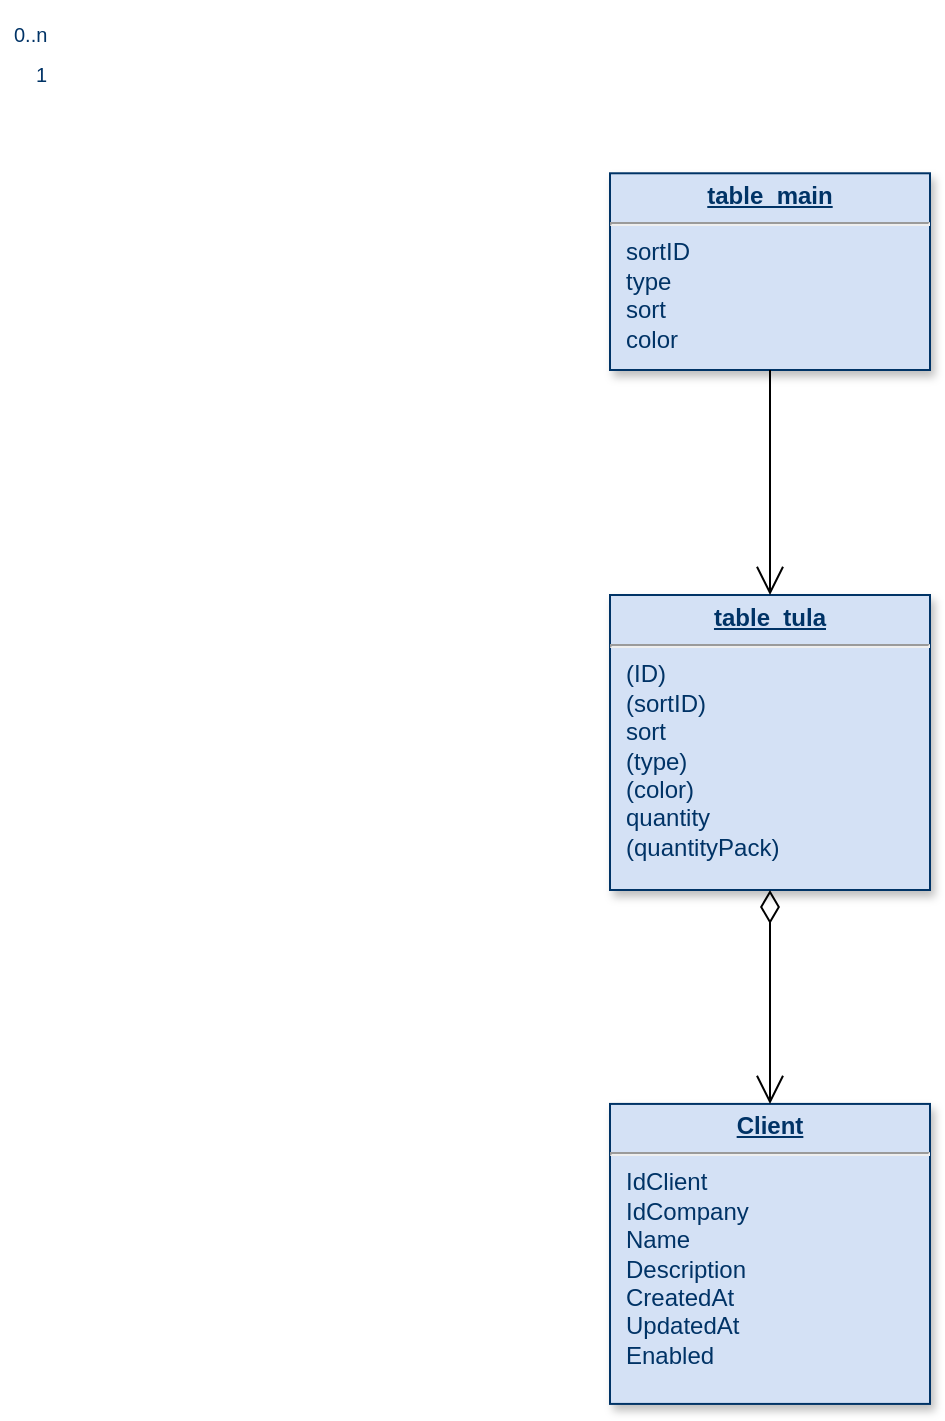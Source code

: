 <mxfile version="14.0.1" type="github">
  <diagram name="Page-1" id="efa7a0a1-bf9b-a30e-e6df-94a7791c09e9">
    <mxGraphModel dx="716" dy="381" grid="1" gridSize="10" guides="1" tooltips="1" connect="1" arrows="1" fold="1" page="1" pageScale="1" pageWidth="826" pageHeight="1169" background="#ffffff" math="0" shadow="0">
      <root>
        <mxCell id="0" />
        <mxCell id="1" parent="0" />
        <mxCell id="19" value="&lt;p style=&quot;margin: 0px ; margin-top: 4px ; text-align: center ; text-decoration: underline&quot;&gt;&lt;strong&gt;table_main&lt;/strong&gt;&lt;/p&gt;&lt;hr&gt;&lt;p style=&quot;margin: 0px 0px 0px 8px&quot;&gt;sortID&lt;/p&gt;&lt;p style=&quot;margin: 0px 0px 0px 8px&quot;&gt;type&lt;/p&gt;&lt;p style=&quot;margin: 0px 0px 0px 8px&quot;&gt;sort&lt;/p&gt;&lt;p style=&quot;margin: 0px 0px 0px 8px&quot;&gt;color&lt;/p&gt;" style="verticalAlign=top;align=left;overflow=fill;fontSize=12;fontFamily=Helvetica;html=1;strokeColor=#003366;shadow=1;fillColor=#D4E1F5;fontColor=#003366" parent="1" vertex="1">
          <mxGeometry x="310" y="91.64" width="160" height="98.36" as="geometry" />
        </mxCell>
        <mxCell id="20" value="&lt;p style=&quot;margin: 0px ; margin-top: 4px ; text-align: center ; text-decoration: underline&quot;&gt;&lt;b&gt;table_tula&lt;/b&gt;&lt;/p&gt;&lt;hr&gt;&lt;p style=&quot;margin: 0px ; margin-left: 8px&quot;&gt;(ID)&lt;/p&gt;&lt;p style=&quot;margin: 0px ; margin-left: 8px&quot;&gt;(sortID)&lt;/p&gt;&lt;p style=&quot;margin: 0px ; margin-left: 8px&quot;&gt;sort&lt;/p&gt;&lt;p style=&quot;margin: 0px ; margin-left: 8px&quot;&gt;(type)&lt;/p&gt;&lt;p style=&quot;margin: 0px ; margin-left: 8px&quot;&gt;(color)&lt;/p&gt;&lt;p style=&quot;margin: 0px ; margin-left: 8px&quot;&gt;quantity&lt;/p&gt;&lt;p style=&quot;margin: 0px ; margin-left: 8px&quot;&gt;(quantityPack)&lt;/p&gt;" style="verticalAlign=top;align=left;overflow=fill;fontSize=12;fontFamily=Helvetica;html=1;strokeColor=#003366;shadow=1;fillColor=#D4E1F5;fontColor=#003366" parent="1" vertex="1">
          <mxGeometry x="310" y="302.5" width="160" height="147.5" as="geometry" />
        </mxCell>
        <mxCell id="24" value="&lt;p style=&quot;margin: 0px; margin-top: 4px; text-align: center; text-decoration: underline;&quot;&gt;&lt;strong&gt;Client&lt;/strong&gt;&lt;/p&gt;&lt;hr /&gt;&lt;p style=&quot;margin: 0px; margin-left: 8px;&quot;&gt;IdClient&lt;/p&gt;&lt;p style=&quot;margin: 0px; margin-left: 8px;&quot;&gt;IdCompany&lt;/p&gt;&lt;p style=&quot;margin: 0px; margin-left: 8px;&quot;&gt;Name&lt;/p&gt;&lt;p style=&quot;margin: 0px; margin-left: 8px;&quot;&gt;Description&lt;/p&gt;&lt;p style=&quot;margin: 0px; margin-left: 8px;&quot;&gt;CreatedAt&lt;/p&gt;&lt;p style=&quot;margin: 0px; margin-left: 8px;&quot;&gt;UpdatedAt&lt;/p&gt;&lt;p style=&quot;margin: 0px; margin-left: 8px;&quot;&gt;Enabled&lt;/p&gt;" style="verticalAlign=top;align=left;overflow=fill;fontSize=12;fontFamily=Helvetica;html=1;strokeColor=#003366;shadow=1;fillColor=#D4E1F5;fontColor=#003366" parent="1" vertex="1">
          <mxGeometry x="310.0" y="556.96" width="160" height="150" as="geometry" />
        </mxCell>
        <mxCell id="36" value="" style="endArrow=open;endSize=12;startArrow=none;startSize=14;startFill=0;edgeStyle=orthogonalEdgeStyle;" parent="1" source="19" target="20" edge="1">
          <mxGeometry y="160" as="geometry">
            <mxPoint y="160" as="sourcePoint" />
            <mxPoint x="160" y="160" as="targetPoint" />
          </mxGeometry>
        </mxCell>
        <mxCell id="37" value="0..n" style="resizable=0;align=left;verticalAlign=top;labelBackgroundColor=#ffffff;fontSize=10;strokeColor=#003366;shadow=1;fillColor=#D4E1F5;fontColor=#003366" parent="36" connectable="0" vertex="1">
          <mxGeometry x="-1" relative="1" as="geometry">
            <mxPoint x="-380" y="-180" as="offset" />
          </mxGeometry>
        </mxCell>
        <mxCell id="87" value="" style="endArrow=open;endSize=12;startArrow=diamondThin;startSize=14;startFill=0;edgeStyle=orthogonalEdgeStyle" parent="1" source="20" target="24" edge="1">
          <mxGeometry x="519.36" y="200" as="geometry">
            <mxPoint x="519.36" y="200" as="sourcePoint" />
            <mxPoint x="679.36" y="200" as="targetPoint" />
          </mxGeometry>
        </mxCell>
        <mxCell id="89" value="1" style="resizable=0;align=right;verticalAlign=top;labelBackgroundColor=#ffffff;fontSize=10;strokeColor=#003366;shadow=1;fillColor=#D4E1F5;fontColor=#003366" parent="87" connectable="0" vertex="1">
          <mxGeometry x="1" relative="1" as="geometry">
            <mxPoint x="-360.0" y="-526.91" as="offset" />
          </mxGeometry>
        </mxCell>
      </root>
    </mxGraphModel>
  </diagram>
</mxfile>

